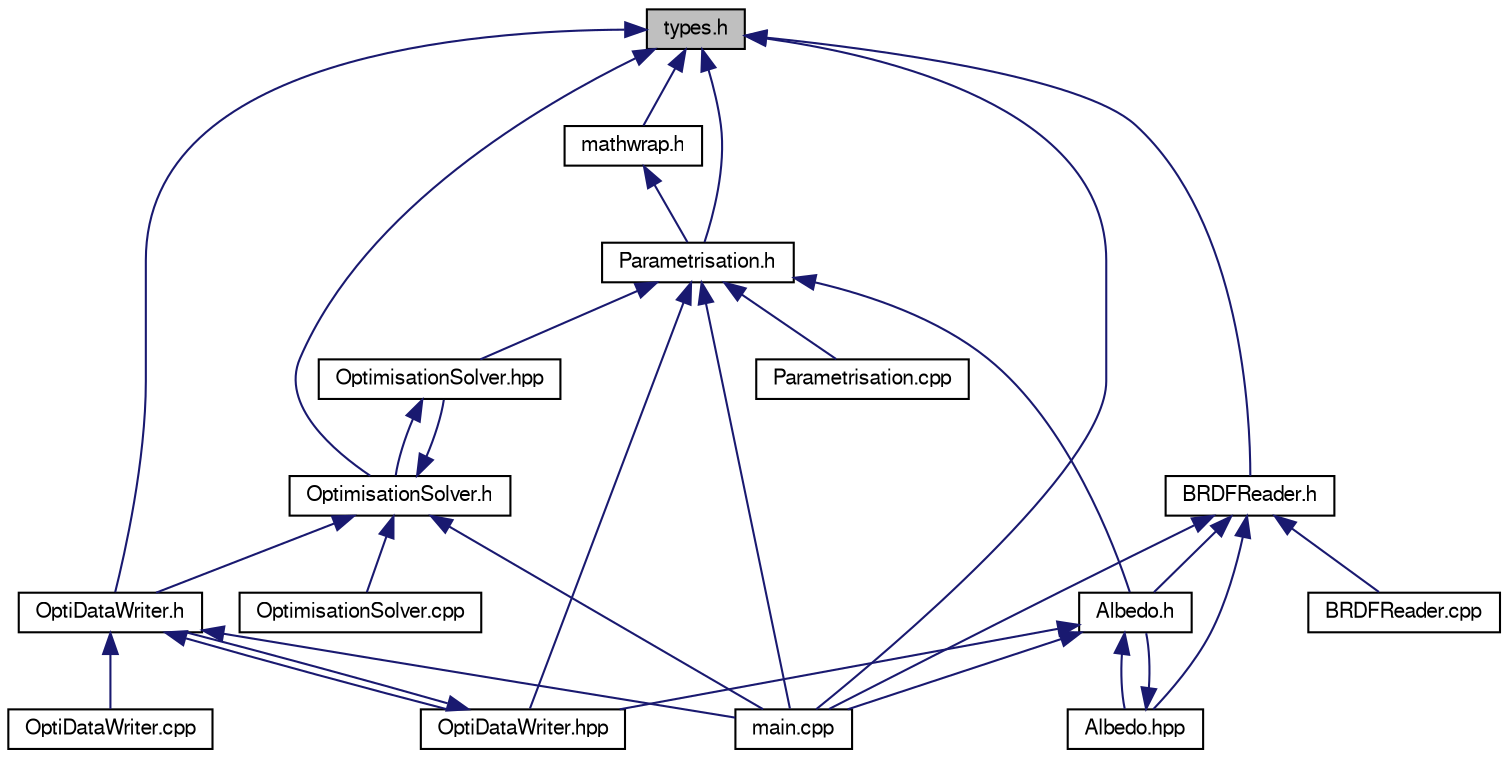 digraph "types.h"
{
 // LATEX_PDF_SIZE
  edge [fontname="FreeSans",fontsize="10",labelfontname="FreeSans",labelfontsize="10"];
  node [fontname="FreeSans",fontsize="10",shape=record];
  Node4 [label="types.h",height=0.2,width=0.4,color="black", fillcolor="grey75", style="filled", fontcolor="black",tooltip=" "];
  Node4 -> Node5 [dir="back",color="midnightblue",fontsize="10",style="solid",fontname="FreeSans"];
  Node5 [label="main.cpp",height=0.2,width=0.4,color="black", fillcolor="white", style="filled",URL="$main_8cpp.html",tooltip=" "];
  Node4 -> Node6 [dir="back",color="midnightblue",fontsize="10",style="solid",fontname="FreeSans"];
  Node6 [label="Parametrisation.h",height=0.2,width=0.4,color="black", fillcolor="white", style="filled",URL="$_parametrisation_8h.html",tooltip="Functions and classes related to the BRDF space parametrisation that are common to the Optimisation m..."];
  Node6 -> Node5 [dir="back",color="midnightblue",fontsize="10",style="solid",fontname="FreeSans"];
  Node6 -> Node7 [dir="back",color="midnightblue",fontsize="10",style="solid",fontname="FreeSans"];
  Node7 [label="OptimisationSolver.hpp",height=0.2,width=0.4,color="black", fillcolor="white", style="filled",URL="$_optimisation_solver_8hpp.html",tooltip=" "];
  Node7 -> Node8 [dir="back",color="midnightblue",fontsize="10",style="solid",fontname="FreeSans"];
  Node8 [label="OptimisationSolver.h",height=0.2,width=0.4,color="black", fillcolor="white", style="filled",URL="$_optimisation_solver_8h.html",tooltip=" "];
  Node8 -> Node5 [dir="back",color="midnightblue",fontsize="10",style="solid",fontname="FreeSans"];
  Node8 -> Node7 [dir="back",color="midnightblue",fontsize="10",style="solid",fontname="FreeSans"];
  Node8 -> Node9 [dir="back",color="midnightblue",fontsize="10",style="solid",fontname="FreeSans"];
  Node9 [label="OptiDataWriter.h",height=0.2,width=0.4,color="black", fillcolor="white", style="filled",URL="$_opti_data_writer_8h.html",tooltip="Provides the functions to write latent space data needed for BRDFs reconstruction and latent space vi..."];
  Node9 -> Node5 [dir="back",color="midnightblue",fontsize="10",style="solid",fontname="FreeSans"];
  Node9 -> Node10 [dir="back",color="midnightblue",fontsize="10",style="solid",fontname="FreeSans"];
  Node10 [label="OptiDataWriter.hpp",height=0.2,width=0.4,color="black", fillcolor="white", style="filled",URL="$_opti_data_writer_8hpp.html",tooltip=" "];
  Node10 -> Node9 [dir="back",color="midnightblue",fontsize="10",style="solid",fontname="FreeSans"];
  Node9 -> Node11 [dir="back",color="midnightblue",fontsize="10",style="solid",fontname="FreeSans"];
  Node11 [label="OptiDataWriter.cpp",height=0.2,width=0.4,color="black", fillcolor="white", style="filled",URL="$_opti_data_writer_8cpp.html",tooltip=" "];
  Node8 -> Node12 [dir="back",color="midnightblue",fontsize="10",style="solid",fontname="FreeSans"];
  Node12 [label="OptimisationSolver.cpp",height=0.2,width=0.4,color="black", fillcolor="white", style="filled",URL="$_optimisation_solver_8cpp.html",tooltip=" "];
  Node6 -> Node13 [dir="back",color="midnightblue",fontsize="10",style="solid",fontname="FreeSans"];
  Node13 [label="Albedo.h",height=0.2,width=0.4,color="black", fillcolor="white", style="filled",URL="$_albedo_8h.html",tooltip=" "];
  Node13 -> Node10 [dir="back",color="midnightblue",fontsize="10",style="solid",fontname="FreeSans"];
  Node13 -> Node14 [dir="back",color="midnightblue",fontsize="10",style="solid",fontname="FreeSans"];
  Node14 [label="Albedo.hpp",height=0.2,width=0.4,color="black", fillcolor="white", style="filled",URL="$_albedo_8hpp.html",tooltip=" "];
  Node14 -> Node13 [dir="back",color="midnightblue",fontsize="10",style="solid",fontname="FreeSans"];
  Node13 -> Node5 [dir="back",color="midnightblue",fontsize="10",style="solid",fontname="FreeSans"];
  Node6 -> Node10 [dir="back",color="midnightblue",fontsize="10",style="solid",fontname="FreeSans"];
  Node6 -> Node15 [dir="back",color="midnightblue",fontsize="10",style="solid",fontname="FreeSans"];
  Node15 [label="Parametrisation.cpp",height=0.2,width=0.4,color="black", fillcolor="white", style="filled",URL="$_parametrisation_8cpp.html",tooltip=" "];
  Node4 -> Node16 [dir="back",color="midnightblue",fontsize="10",style="solid",fontname="FreeSans"];
  Node16 [label="mathwrap.h",height=0.2,width=0.4,color="black", fillcolor="white", style="filled",URL="$mathwrap_8h.html",tooltip=" "];
  Node16 -> Node6 [dir="back",color="midnightblue",fontsize="10",style="solid",fontname="FreeSans"];
  Node4 -> Node17 [dir="back",color="midnightblue",fontsize="10",style="solid",fontname="FreeSans"];
  Node17 [label="BRDFReader.h",height=0.2,width=0.4,color="black", fillcolor="white", style="filled",URL="$_b_r_d_f_reader_8h.html",tooltip=" "];
  Node17 -> Node5 [dir="back",color="midnightblue",fontsize="10",style="solid",fontname="FreeSans"];
  Node17 -> Node13 [dir="back",color="midnightblue",fontsize="10",style="solid",fontname="FreeSans"];
  Node17 -> Node14 [dir="back",color="midnightblue",fontsize="10",style="solid",fontname="FreeSans"];
  Node17 -> Node18 [dir="back",color="midnightblue",fontsize="10",style="solid",fontname="FreeSans"];
  Node18 [label="BRDFReader.cpp",height=0.2,width=0.4,color="black", fillcolor="white", style="filled",URL="$_b_r_d_f_reader_8cpp.html",tooltip=" "];
  Node4 -> Node8 [dir="back",color="midnightblue",fontsize="10",style="solid",fontname="FreeSans"];
  Node4 -> Node9 [dir="back",color="midnightblue",fontsize="10",style="solid",fontname="FreeSans"];
}
